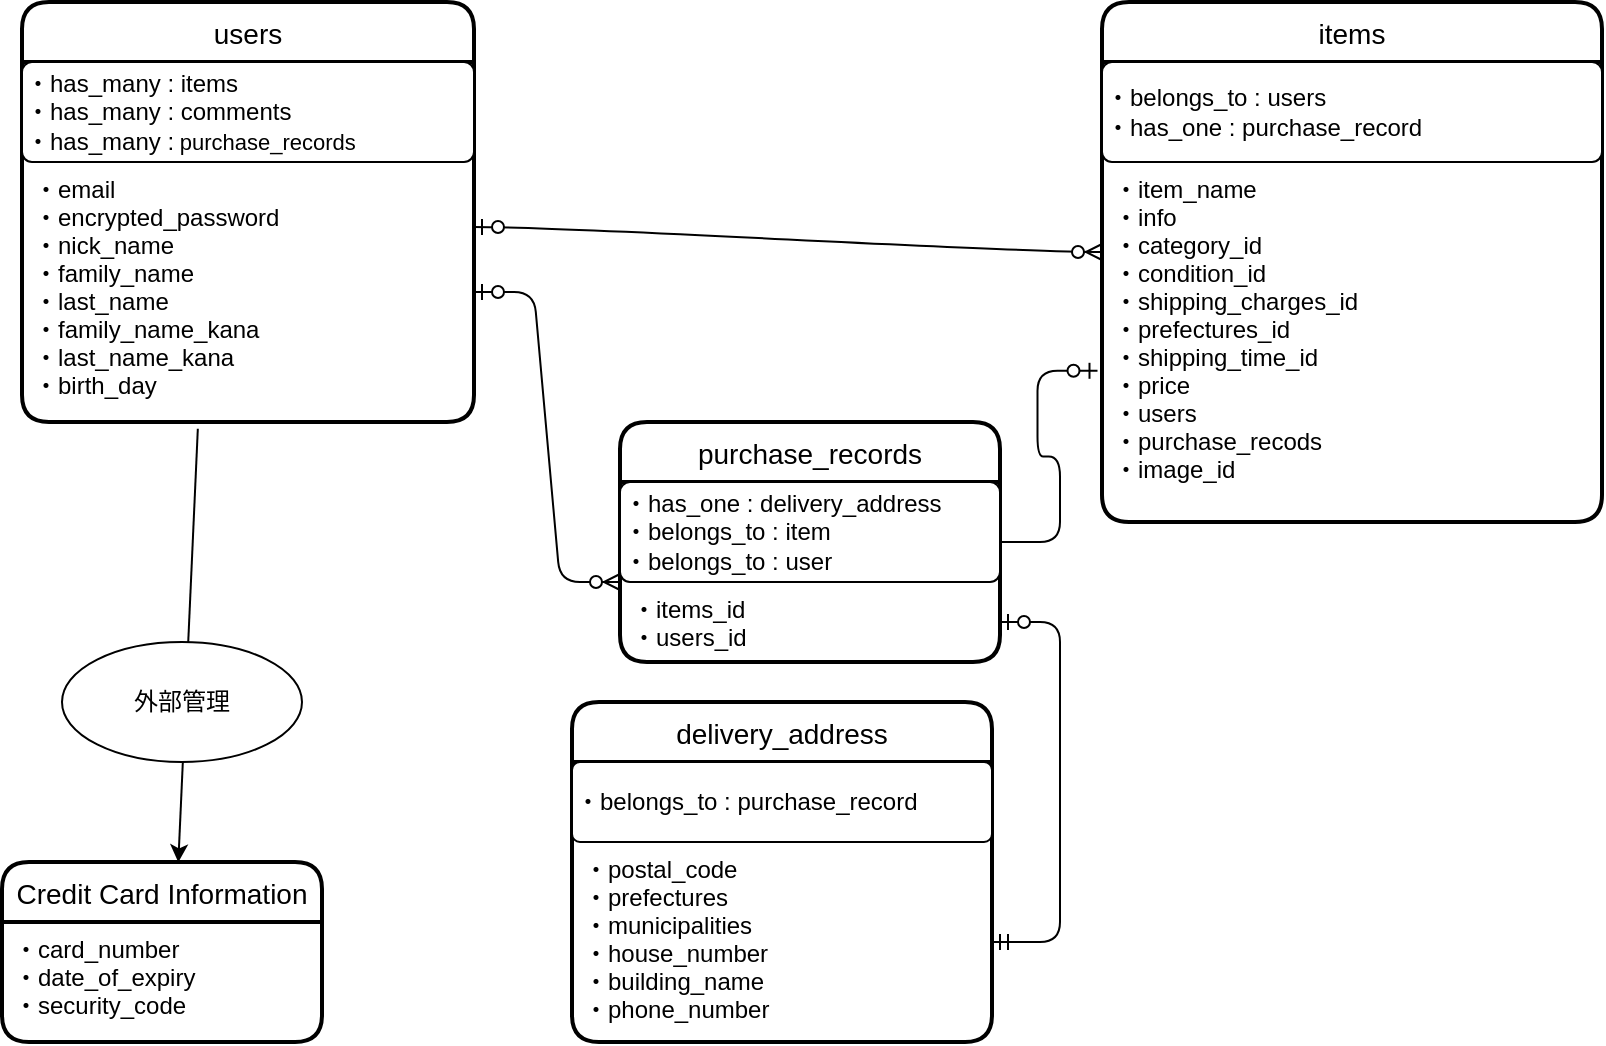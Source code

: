 <mxfile>
    <diagram id="r_ljXQRNc75BdvhtMj6h" name="ページ1">
        <mxGraphModel dx="723" dy="426" grid="1" gridSize="10" guides="1" tooltips="1" connect="1" arrows="1" fold="1" page="1" pageScale="1" pageWidth="827" pageHeight="1169" math="0" shadow="0">
            <root>
                <mxCell id="0"/>
                <mxCell id="1" parent="0"/>
                <mxCell id="4" value="items" style="swimlane;childLayout=stackLayout;horizontal=1;startSize=30;horizontalStack=0;rounded=1;fontSize=14;fontStyle=0;strokeWidth=2;resizeParent=0;resizeLast=1;shadow=0;dashed=0;align=center;" parent="1" vertex="1">
                    <mxGeometry x="560" y="40" width="250" height="260" as="geometry"/>
                </mxCell>
                <mxCell id="46" value="&lt;span&gt;・belongs_to : users&lt;/span&gt;&lt;span&gt;&lt;br&gt;・has_one : purchase_record&lt;br&gt;&lt;/span&gt;" style="rounded=1;arcSize=10;whiteSpace=wrap;html=1;align=left;" vertex="1" parent="4">
                    <mxGeometry y="30" width="250" height="50" as="geometry"/>
                </mxCell>
                <mxCell id="5" value="・item_name&#10;・info&#10;・category_id&#10;・condition_id&#10;・shipping_charges_id&#10;・prefectures_id&#10;・shipping_time_id&#10;・price&#10;・users&#10;・purchase_recods&#10;・image_id" style="align=left;strokeColor=none;fillColor=none;spacingLeft=4;fontSize=12;verticalAlign=top;resizable=0;rotatable=0;part=1;" parent="4" vertex="1">
                    <mxGeometry y="80" width="250" height="180" as="geometry"/>
                </mxCell>
                <mxCell id="11" value="Credit Card Information" style="swimlane;childLayout=stackLayout;horizontal=1;startSize=30;horizontalStack=0;rounded=1;fontSize=14;fontStyle=0;strokeWidth=2;resizeParent=0;resizeLast=1;shadow=0;dashed=0;align=center;" parent="1" vertex="1">
                    <mxGeometry x="10" y="470" width="160" height="90" as="geometry"/>
                </mxCell>
                <mxCell id="12" value="・card_number&#10;・date_of_expiry&#10;・security_code&#10;" style="align=left;strokeColor=none;fillColor=none;spacingLeft=4;fontSize=12;verticalAlign=top;resizable=0;rotatable=0;part=1;" parent="11" vertex="1">
                    <mxGeometry y="30" width="160" height="60" as="geometry"/>
                </mxCell>
                <mxCell id="13" value="delivery_address" style="swimlane;childLayout=stackLayout;horizontal=1;startSize=30;horizontalStack=0;rounded=1;fontSize=14;fontStyle=0;strokeWidth=2;resizeParent=0;resizeLast=1;shadow=0;dashed=0;align=center;" parent="1" vertex="1">
                    <mxGeometry x="295" y="390" width="210" height="170" as="geometry">
                        <mxRectangle y="30" width="160" height="30" as="alternateBounds"/>
                    </mxGeometry>
                </mxCell>
                <mxCell id="55" value="・belongs_to : purchase_record" style="rounded=1;arcSize=10;whiteSpace=wrap;html=1;align=left;" vertex="1" parent="13">
                    <mxGeometry y="30" width="210" height="40" as="geometry"/>
                </mxCell>
                <mxCell id="14" value="・postal_code&#10;・prefectures&#10;・municipalities&#10;・house_number&#10;・building_name&#10;・phone_number" style="align=left;strokeColor=none;fillColor=none;spacingLeft=4;fontSize=12;verticalAlign=top;resizable=0;rotatable=0;part=1;" parent="13" vertex="1">
                    <mxGeometry y="70" width="210" height="100" as="geometry"/>
                </mxCell>
                <mxCell id="25" value="" style="edgeStyle=entityRelationEdgeStyle;fontSize=12;html=1;endArrow=ERzeroToMany;startArrow=ERzeroToOne;curved=1;exitX=1;exitY=0.25;exitDx=0;exitDy=0;entryX=0;entryY=0.25;entryDx=0;entryDy=0;" parent="1" source="3" target="5" edge="1">
                    <mxGeometry width="100" height="100" relative="1" as="geometry">
                        <mxPoint x="280" y="190" as="sourcePoint"/>
                        <mxPoint x="540" y="160" as="targetPoint"/>
                    </mxGeometry>
                </mxCell>
                <mxCell id="31" style="edgeStyle=none;html=1;entryX=0.551;entryY=0.002;entryDx=0;entryDy=0;entryPerimeter=0;exitX=0.389;exitY=1.026;exitDx=0;exitDy=0;exitPerimeter=0;" parent="1" source="3" target="11" edge="1">
                    <mxGeometry relative="1" as="geometry">
                        <mxPoint x="98" y="310" as="sourcePoint"/>
                    </mxGeometry>
                </mxCell>
                <mxCell id="52" value="" style="edgeStyle=entityRelationEdgeStyle;fontSize=12;html=1;endArrow=ERzeroToMany;startArrow=ERzeroToOne;entryX=0;entryY=0;entryDx=0;entryDy=0;" edge="1" parent="1" source="3" target="70">
                    <mxGeometry width="100" height="100" relative="1" as="geometry">
                        <mxPoint x="250" y="230" as="sourcePoint"/>
                        <mxPoint x="290" y="450" as="targetPoint"/>
                    </mxGeometry>
                </mxCell>
                <mxCell id="54" value="外部管理" style="ellipse;whiteSpace=wrap;html=1;" vertex="1" parent="1">
                    <mxGeometry x="40" y="360" width="120" height="60" as="geometry"/>
                </mxCell>
                <mxCell id="69" value="purchase_records" style="swimlane;childLayout=stackLayout;horizontal=1;startSize=30;horizontalStack=0;rounded=1;fontSize=14;fontStyle=0;strokeWidth=2;resizeParent=0;resizeLast=1;shadow=0;dashed=0;align=center;" vertex="1" parent="1">
                    <mxGeometry x="319" y="250" width="190" height="120" as="geometry"/>
                </mxCell>
                <mxCell id="73" value="・has_one : delivery_address&lt;br&gt;・belongs_to : item&lt;br&gt;・belongs_to : user" style="rounded=1;arcSize=10;whiteSpace=wrap;html=1;align=left;" vertex="1" parent="69">
                    <mxGeometry y="30" width="190" height="50" as="geometry"/>
                </mxCell>
                <mxCell id="70" value="・items_id&#10;・users_id" style="align=left;strokeColor=none;fillColor=none;spacingLeft=4;fontSize=12;verticalAlign=top;resizable=0;rotatable=0;part=1;" vertex="1" parent="69">
                    <mxGeometry y="80" width="190" height="40" as="geometry"/>
                </mxCell>
                <mxCell id="72" value="" style="edgeStyle=entityRelationEdgeStyle;fontSize=12;html=1;endArrow=ERzeroToOne;startArrow=ERmandOne;exitX=1;exitY=0.5;exitDx=0;exitDy=0;" edge="1" parent="1" source="14" target="70">
                    <mxGeometry width="100" height="100" relative="1" as="geometry">
                        <mxPoint x="460" y="680" as="sourcePoint"/>
                        <mxPoint x="560" y="580" as="targetPoint"/>
                    </mxGeometry>
                </mxCell>
                <mxCell id="76" value="" style="edgeStyle=entityRelationEdgeStyle;fontSize=12;html=1;endArrow=ERzeroToOne;endFill=1;exitX=1;exitY=0.5;exitDx=0;exitDy=0;entryX=-0.009;entryY=0.58;entryDx=0;entryDy=0;entryPerimeter=0;" edge="1" parent="1" source="69" target="5">
                    <mxGeometry width="100" height="100" relative="1" as="geometry">
                        <mxPoint x="520" y="390" as="sourcePoint"/>
                        <mxPoint x="620" y="290" as="targetPoint"/>
                    </mxGeometry>
                </mxCell>
                <mxCell id="2" value="users" style="swimlane;childLayout=stackLayout;horizontal=1;startSize=30;horizontalStack=0;rounded=1;fontSize=14;fontStyle=0;strokeWidth=2;resizeParent=0;resizeLast=1;shadow=0;dashed=0;align=center;" parent="1" vertex="1">
                    <mxGeometry x="20" y="40" width="226" height="210" as="geometry"/>
                </mxCell>
                <mxCell id="45" value="・has_many : items&lt;br&gt;・has_many : comments&lt;br&gt;・has_many :&lt;font&gt;&lt;span style=&quot;font-size: 10px&quot;&gt;&amp;nbsp;&lt;/span&gt;&lt;span style=&quot;text-align: center&quot;&gt;&lt;font style=&quot;font-size: 11px&quot;&gt;purchase_records&lt;/font&gt;&lt;/span&gt;&lt;/font&gt;" style="rounded=1;arcSize=10;whiteSpace=wrap;html=1;align=left;" vertex="1" parent="2">
                    <mxGeometry y="30" width="226" height="50" as="geometry"/>
                </mxCell>
                <mxCell id="3" value="・email&#10;・encrypted_password&#10;・nick_name&#10;・family_name&#10;・last_name&#10;・family_name_kana&#10;・last_name_kana&#10;・birth_day" style="align=left;strokeColor=none;fillColor=none;spacingLeft=4;fontSize=12;verticalAlign=top;resizable=0;rotatable=0;part=1;" parent="2" vertex="1">
                    <mxGeometry y="80" width="226" height="130" as="geometry"/>
                </mxCell>
            </root>
        </mxGraphModel>
    </diagram>
</mxfile>